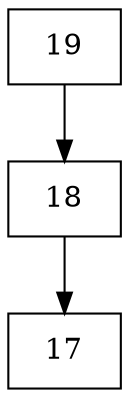 digraph G {
  node [shape=record];
  node0 [label="{19}"];
  node0 -> node1;
  node1 [label="{18}"];
  node1 -> node2;
  node2 [label="{17}"];
}
